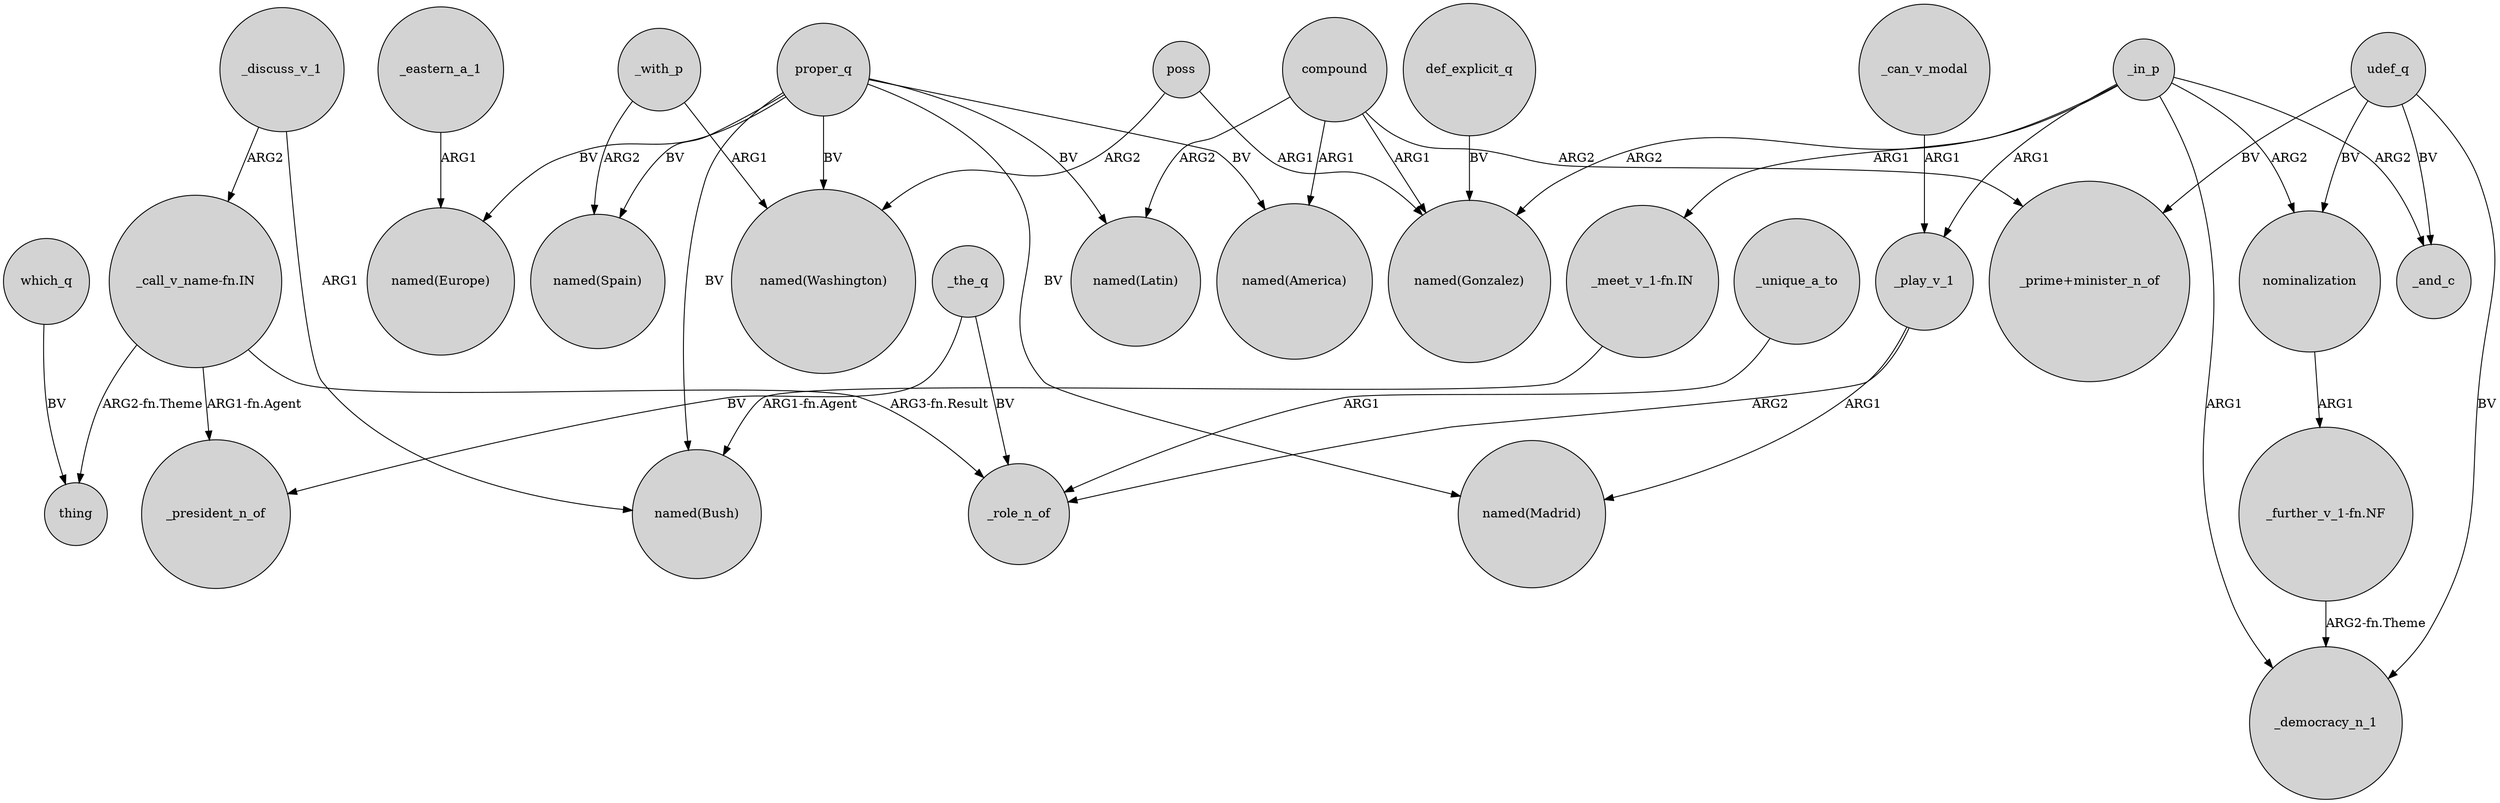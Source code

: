 digraph {
	node [shape=circle style=filled]
	_discuss_v_1 -> "named(Bush)" [label=ARG1]
	_with_p -> "named(Spain)" [label=ARG2]
	_in_p -> _play_v_1 [label=ARG1]
	_unique_a_to -> _role_n_of [label=ARG1]
	compound -> "_prime+minister_n_of" [label=ARG2]
	"_call_v_name-fn.IN" -> thing [label="ARG2-fn.Theme"]
	_eastern_a_1 -> "named(Europe)" [label=ARG1]
	compound -> "named(America)" [label=ARG1]
	_in_p -> "_meet_v_1-fn.IN" [label=ARG1]
	_with_p -> "named(Washington)" [label=ARG1]
	"_call_v_name-fn.IN" -> _president_n_of [label="ARG1-fn.Agent"]
	_play_v_1 -> "named(Madrid)" [label=ARG1]
	_in_p -> "named(Gonzalez)" [label=ARG2]
	_the_q -> _role_n_of [label=BV]
	_in_p -> _democracy_n_1 [label=ARG1]
	proper_q -> "named(Madrid)" [label=BV]
	proper_q -> "named(Washington)" [label=BV]
	"_call_v_name-fn.IN" -> _role_n_of [label="ARG3-fn.Result"]
	_can_v_modal -> _play_v_1 [label=ARG1]
	poss -> "named(Gonzalez)" [label=ARG1]
	udef_q -> _democracy_n_1 [label=BV]
	poss -> "named(Washington)" [label=ARG2]
	udef_q -> "_prime+minister_n_of" [label=BV]
	proper_q -> "named(Europe)" [label=BV]
	"_meet_v_1-fn.IN" -> "named(Bush)" [label="ARG1-fn.Agent"]
	_the_q -> _president_n_of [label=BV]
	proper_q -> "named(Bush)" [label=BV]
	"_further_v_1-fn.NF" -> _democracy_n_1 [label="ARG2-fn.Theme"]
	udef_q -> nominalization [label=BV]
	_discuss_v_1 -> "_call_v_name-fn.IN" [label=ARG2]
	compound -> "named(Gonzalez)" [label=ARG1]
	nominalization -> "_further_v_1-fn.NF" [label=ARG1]
	proper_q -> "named(Spain)" [label=BV]
	_play_v_1 -> _role_n_of [label=ARG2]
	_in_p -> nominalization [label=ARG2]
	proper_q -> "named(Latin)" [label=BV]
	def_explicit_q -> "named(Gonzalez)" [label=BV]
	udef_q -> _and_c [label=BV]
	_in_p -> _and_c [label=ARG2]
	proper_q -> "named(America)" [label=BV]
	compound -> "named(Latin)" [label=ARG2]
	which_q -> thing [label=BV]
}
